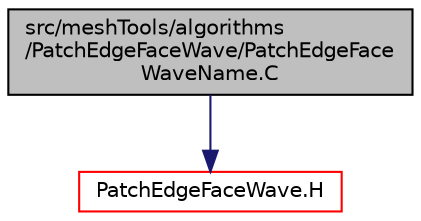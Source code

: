 digraph "src/meshTools/algorithms/PatchEdgeFaceWave/PatchEdgeFaceWaveName.C"
{
  bgcolor="transparent";
  edge [fontname="Helvetica",fontsize="10",labelfontname="Helvetica",labelfontsize="10"];
  node [fontname="Helvetica",fontsize="10",shape=record];
  Node1 [label="src/meshTools/algorithms\l/PatchEdgeFaceWave/PatchEdgeFace\lWaveName.C",height=0.2,width=0.4,color="black", fillcolor="grey75", style="filled", fontcolor="black"];
  Node1 -> Node2 [color="midnightblue",fontsize="10",style="solid",fontname="Helvetica"];
  Node2 [label="PatchEdgeFaceWave.H",height=0.2,width=0.4,color="red",URL="$a07276.html"];
}

